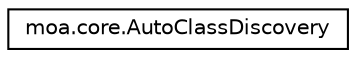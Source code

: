 digraph G
{
  edge [fontname="Helvetica",fontsize="10",labelfontname="Helvetica",labelfontsize="10"];
  node [fontname="Helvetica",fontsize="10",shape=record];
  rankdir=LR;
  Node1 [label="moa.core.AutoClassDiscovery",height=0.2,width=0.4,color="black", fillcolor="white", style="filled",URL="$classmoa_1_1core_1_1AutoClassDiscovery.html",tooltip="Class for discovering classes via reflection in the java class path."];
}
